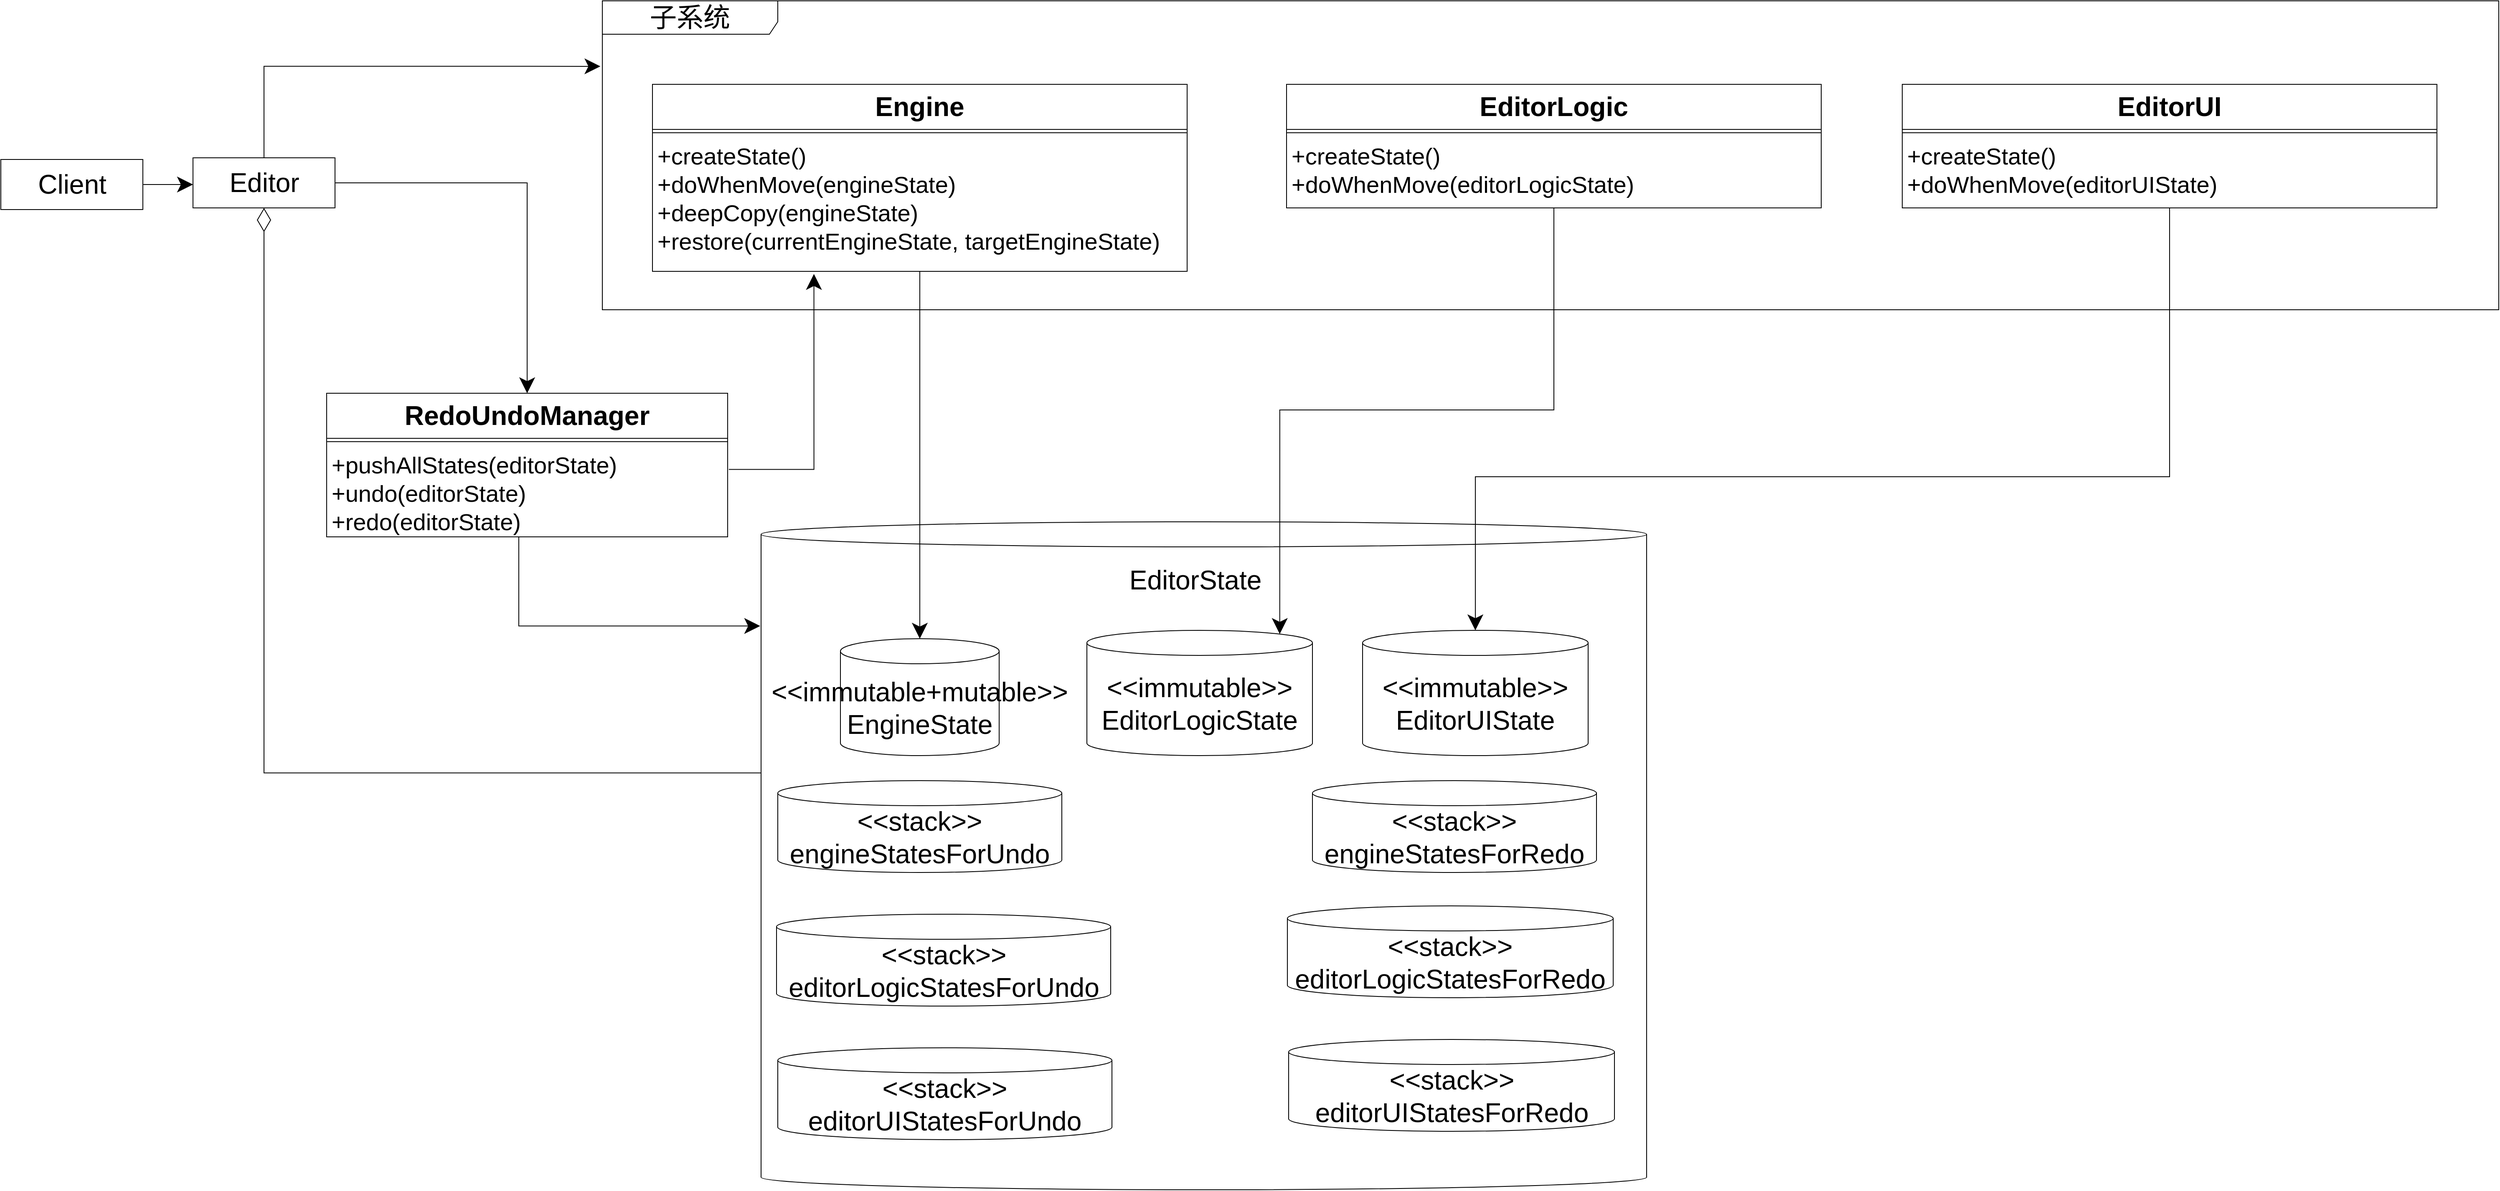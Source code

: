 <mxfile version="14.6.13" type="device"><diagram id="s9eSqb_BOawW_9Xoeaz8" name="第 1 页"><mxGraphModel dx="3987" dy="2434" grid="1" gridSize="10" guides="1" tooltips="1" connect="1" arrows="1" fold="1" page="1" pageScale="1" pageWidth="827" pageHeight="1169" math="0" shadow="0"><root><mxCell id="0"/><mxCell id="1" parent="0"/><mxCell id="5r_FkXxxbvr4db9L5hwZ-36" value="&lt;font style=&quot;font-size: 32px&quot;&gt;子系统&lt;/font&gt;" style="shape=umlFrame;whiteSpace=wrap;html=1;width=210;height=40;fontSize=32;" parent="1" vertex="1"><mxGeometry x="500" y="330" width="2270" height="370" as="geometry"/></mxCell><mxCell id="5r_FkXxxbvr4db9L5hwZ-1" value="" style="shape=cylinder3;whiteSpace=wrap;html=1;boundedLbl=1;backgroundOutline=1;size=15;" parent="1" vertex="1"><mxGeometry x="690" y="954" width="1060" height="800" as="geometry"/></mxCell><mxCell id="5r_FkXxxbvr4db9L5hwZ-2" value="" style="edgeStyle=orthogonalEdgeStyle;rounded=0;orthogonalLoop=1;jettySize=auto;html=1;endSize=16;startSize=16;" parent="1" source="5r_FkXxxbvr4db9L5hwZ-3" edge="1"><mxGeometry relative="1" as="geometry"><mxPoint x="10" y="550" as="targetPoint"/></mxGeometry></mxCell><mxCell id="5r_FkXxxbvr4db9L5hwZ-3" value="Client" style="html=1;fontSize=32;" parent="1" vertex="1"><mxGeometry x="-220" y="520.0" width="170" height="60" as="geometry"/></mxCell><mxCell id="5r_FkXxxbvr4db9L5hwZ-38" style="edgeStyle=orthogonalEdgeStyle;rounded=0;orthogonalLoop=1;jettySize=auto;html=1;entryX=0.302;entryY=1.019;entryDx=0;entryDy=0;entryPerimeter=0;startSize=16;endSize=16;exitX=1.003;exitY=0.266;exitDx=0;exitDy=0;exitPerimeter=0;" parent="1" source="5r_FkXxxbvr4db9L5hwZ-6" target="5r_FkXxxbvr4db9L5hwZ-13" edge="1"><mxGeometry relative="1" as="geometry"><Array as="points"><mxPoint x="753" y="891"/></Array></mxGeometry></mxCell><mxCell id="5r_FkXxxbvr4db9L5hwZ-39" style="edgeStyle=orthogonalEdgeStyle;rounded=0;orthogonalLoop=1;jettySize=auto;html=1;entryX=-0.001;entryY=0.156;entryDx=0;entryDy=0;entryPerimeter=0;startSize=16;endSize=16;" parent="1" source="5r_FkXxxbvr4db9L5hwZ-4" target="5r_FkXxxbvr4db9L5hwZ-1" edge="1"><mxGeometry relative="1" as="geometry"><Array as="points"><mxPoint x="400" y="1079"/></Array></mxGeometry></mxCell><mxCell id="5r_FkXxxbvr4db9L5hwZ-4" value="RedoUndoManager" style="swimlane;fontStyle=1;align=center;verticalAlign=top;childLayout=stackLayout;horizontal=1;startSize=54;horizontalStack=0;resizeParent=1;resizeParentMax=0;resizeLast=0;collapsible=1;marginBottom=0;fontSize=32;" parent="1" vertex="1"><mxGeometry x="170" y="800" width="480" height="172" as="geometry"/></mxCell><mxCell id="5r_FkXxxbvr4db9L5hwZ-5" value="" style="line;strokeWidth=1;fillColor=none;align=left;verticalAlign=middle;spacingTop=-1;spacingLeft=3;spacingRight=3;rotatable=0;labelPosition=right;points=[];portConstraint=eastwest;" parent="5r_FkXxxbvr4db9L5hwZ-4" vertex="1"><mxGeometry y="54" width="480" height="8" as="geometry"/></mxCell><mxCell id="5r_FkXxxbvr4db9L5hwZ-6" value="+pushAllStates(editorState)&#10;+undo(editorState)&#10;+redo(editorState)" style="text;strokeColor=none;fillColor=none;align=left;verticalAlign=top;spacingLeft=4;spacingRight=4;overflow=hidden;rotatable=0;points=[[0,0.5],[1,0.5]];portConstraint=eastwest;fontSize=28;" parent="5r_FkXxxbvr4db9L5hwZ-4" vertex="1"><mxGeometry y="62" width="480" height="110" as="geometry"/></mxCell><mxCell id="5r_FkXxxbvr4db9L5hwZ-7" value="&lt;font style=&quot;font-size: 32px&quot;&gt;&amp;lt;&amp;lt;immutable+mutable&amp;gt;&amp;gt;&lt;br&gt;EngineState&lt;/font&gt;" style="shape=cylinder3;whiteSpace=wrap;html=1;boundedLbl=1;backgroundOutline=1;size=15;" parent="1" vertex="1"><mxGeometry x="785" y="1094" width="190" height="140" as="geometry"/></mxCell><mxCell id="5r_FkXxxbvr4db9L5hwZ-8" style="edgeStyle=orthogonalEdgeStyle;rounded=0;orthogonalLoop=1;jettySize=auto;html=1;entryX=0;entryY=0.376;entryDx=0;entryDy=0;entryPerimeter=0;startSize=26;endSize=26;exitX=0.5;exitY=1;exitDx=0;exitDy=0;startArrow=diamondThin;startFill=0;endArrow=none;endFill=0;" parent="1" source="5r_FkXxxbvr4db9L5hwZ-29" target="5r_FkXxxbvr4db9L5hwZ-1" edge="1"><mxGeometry relative="1" as="geometry"><mxPoint x="768.6" y="760" as="sourcePoint"/><mxPoint x="480" y="-471.44" as="targetPoint"/></mxGeometry></mxCell><mxCell id="5r_FkXxxbvr4db9L5hwZ-9" value="&lt;font style=&quot;font-size: 32px&quot;&gt;&amp;lt;&amp;lt;immutable&amp;gt;&amp;gt;&lt;br&gt;EditorLogicState&lt;/font&gt;" style="shape=cylinder3;whiteSpace=wrap;html=1;boundedLbl=1;backgroundOutline=1;size=15;" parent="1" vertex="1"><mxGeometry x="1080" y="1084" width="270" height="150" as="geometry"/></mxCell><mxCell id="5r_FkXxxbvr4db9L5hwZ-10" value="&lt;font style=&quot;font-size: 32px&quot;&gt;&amp;lt;&amp;lt;immutable&amp;gt;&amp;gt;&lt;br&gt;EditorUIState&lt;/font&gt;" style="shape=cylinder3;whiteSpace=wrap;html=1;boundedLbl=1;backgroundOutline=1;size=15;" parent="1" vertex="1"><mxGeometry x="1410" y="1084" width="270" height="150" as="geometry"/></mxCell><mxCell id="5r_FkXxxbvr4db9L5hwZ-30" style="edgeStyle=orthogonalEdgeStyle;rounded=0;orthogonalLoop=1;jettySize=auto;html=1;entryX=0.5;entryY=0;entryDx=0;entryDy=0;entryPerimeter=0;endSize=16;startSize=16;" parent="1" source="5r_FkXxxbvr4db9L5hwZ-11" target="5r_FkXxxbvr4db9L5hwZ-7" edge="1"><mxGeometry relative="1" as="geometry"/></mxCell><mxCell id="5r_FkXxxbvr4db9L5hwZ-11" value="Engine" style="swimlane;fontStyle=1;align=center;verticalAlign=top;childLayout=stackLayout;horizontal=1;startSize=54;horizontalStack=0;resizeParent=1;resizeParentMax=0;resizeLast=0;collapsible=1;marginBottom=0;fontSize=32;" parent="1" vertex="1"><mxGeometry x="560" y="430" width="640" height="224" as="geometry"/></mxCell><mxCell id="5r_FkXxxbvr4db9L5hwZ-12" value="" style="line;strokeWidth=1;fillColor=none;align=left;verticalAlign=middle;spacingTop=-1;spacingLeft=3;spacingRight=3;rotatable=0;labelPosition=right;points=[];portConstraint=eastwest;" parent="5r_FkXxxbvr4db9L5hwZ-11" vertex="1"><mxGeometry y="54" width="640" height="8" as="geometry"/></mxCell><mxCell id="5r_FkXxxbvr4db9L5hwZ-13" value="+createState()&#10;+doWhenMove(engineState)&#10;+deepCopy(engineState)&#10;+restore(currentEngineState, targetEngineState)" style="text;strokeColor=none;fillColor=none;align=left;verticalAlign=top;spacingLeft=4;spacingRight=4;overflow=hidden;rotatable=0;points=[[0,0.5],[1,0.5]];portConstraint=eastwest;fontSize=28;" parent="5r_FkXxxbvr4db9L5hwZ-11" vertex="1"><mxGeometry y="62" width="640" height="162" as="geometry"/></mxCell><mxCell id="5r_FkXxxbvr4db9L5hwZ-31" style="edgeStyle=orthogonalEdgeStyle;rounded=0;orthogonalLoop=1;jettySize=auto;html=1;startSize=16;endSize=16;entryX=0.855;entryY=0;entryDx=0;entryDy=4.35;entryPerimeter=0;" parent="1" source="5r_FkXxxbvr4db9L5hwZ-14" target="5r_FkXxxbvr4db9L5hwZ-9" edge="1"><mxGeometry relative="1" as="geometry"><Array as="points"><mxPoint x="1639" y="820"/><mxPoint x="1311" y="820"/></Array></mxGeometry></mxCell><mxCell id="5r_FkXxxbvr4db9L5hwZ-14" value="EditorLogic" style="swimlane;fontStyle=1;align=center;verticalAlign=top;childLayout=stackLayout;horizontal=1;startSize=54;horizontalStack=0;resizeParent=1;resizeParentMax=0;resizeLast=0;collapsible=1;marginBottom=0;fontSize=32;" parent="1" vertex="1"><mxGeometry x="1319" y="430" width="640" height="148" as="geometry"/></mxCell><mxCell id="5r_FkXxxbvr4db9L5hwZ-15" value="" style="line;strokeWidth=1;fillColor=none;align=left;verticalAlign=middle;spacingTop=-1;spacingLeft=3;spacingRight=3;rotatable=0;labelPosition=right;points=[];portConstraint=eastwest;" parent="5r_FkXxxbvr4db9L5hwZ-14" vertex="1"><mxGeometry y="54" width="640" height="8" as="geometry"/></mxCell><mxCell id="5r_FkXxxbvr4db9L5hwZ-16" value="+createState()&#10;+doWhenMove(editorLogicState)&#10;" style="text;strokeColor=none;fillColor=none;align=left;verticalAlign=top;spacingLeft=4;spacingRight=4;overflow=hidden;rotatable=0;points=[[0,0.5],[1,0.5]];portConstraint=eastwest;fontSize=28;" parent="5r_FkXxxbvr4db9L5hwZ-14" vertex="1"><mxGeometry y="62" width="640" height="86" as="geometry"/></mxCell><mxCell id="5r_FkXxxbvr4db9L5hwZ-32" style="edgeStyle=orthogonalEdgeStyle;rounded=0;orthogonalLoop=1;jettySize=auto;html=1;startSize=16;endSize=16;entryX=0.5;entryY=0;entryDx=0;entryDy=0;entryPerimeter=0;" parent="1" source="5r_FkXxxbvr4db9L5hwZ-17" target="5r_FkXxxbvr4db9L5hwZ-10" edge="1"><mxGeometry relative="1" as="geometry"><Array as="points"><mxPoint x="2376" y="900"/><mxPoint x="1545" y="900"/></Array></mxGeometry></mxCell><mxCell id="5r_FkXxxbvr4db9L5hwZ-17" value="EditorUI" style="swimlane;fontStyle=1;align=center;verticalAlign=top;childLayout=stackLayout;horizontal=1;startSize=54;horizontalStack=0;resizeParent=1;resizeParentMax=0;resizeLast=0;collapsible=1;marginBottom=0;fontSize=32;" parent="1" vertex="1"><mxGeometry x="2056" y="430" width="640" height="148" as="geometry"/></mxCell><mxCell id="5r_FkXxxbvr4db9L5hwZ-18" value="" style="line;strokeWidth=1;fillColor=none;align=left;verticalAlign=middle;spacingTop=-1;spacingLeft=3;spacingRight=3;rotatable=0;labelPosition=right;points=[];portConstraint=eastwest;" parent="5r_FkXxxbvr4db9L5hwZ-17" vertex="1"><mxGeometry y="54" width="640" height="8" as="geometry"/></mxCell><mxCell id="5r_FkXxxbvr4db9L5hwZ-19" value="+createState()&#10;+doWhenMove(editorUIState)&#10;" style="text;strokeColor=none;fillColor=none;align=left;verticalAlign=top;spacingLeft=4;spacingRight=4;overflow=hidden;rotatable=0;points=[[0,0.5],[1,0.5]];portConstraint=eastwest;fontSize=28;" parent="5r_FkXxxbvr4db9L5hwZ-17" vertex="1"><mxGeometry y="62" width="640" height="86" as="geometry"/></mxCell><mxCell id="5r_FkXxxbvr4db9L5hwZ-20" value="&lt;font style=&quot;font-size: 32px&quot;&gt;EditorState&lt;/font&gt;" style="text;html=1;strokeColor=none;fillColor=none;align=center;verticalAlign=middle;whiteSpace=wrap;rounded=0;" parent="1" vertex="1"><mxGeometry x="1190" y="1004" width="40" height="40" as="geometry"/></mxCell><mxCell id="5r_FkXxxbvr4db9L5hwZ-21" value="&lt;span style=&quot;font-size: 32px ; text-align: left&quot;&gt;&amp;lt;&amp;lt;stack&amp;gt;&amp;gt;&lt;br&gt;engineStatesForUndo&lt;/span&gt;" style="shape=cylinder3;whiteSpace=wrap;html=1;boundedLbl=1;backgroundOutline=1;size=15;" parent="1" vertex="1"><mxGeometry x="710" y="1264" width="340" height="110" as="geometry"/></mxCell><mxCell id="5r_FkXxxbvr4db9L5hwZ-22" value="&lt;span style=&quot;font-size: 32px ; text-align: left&quot;&gt;&amp;lt;&amp;lt;stack&amp;gt;&amp;gt;&lt;br&gt;engineStatesForRedo&lt;/span&gt;" style="shape=cylinder3;whiteSpace=wrap;html=1;boundedLbl=1;backgroundOutline=1;size=15;" parent="1" vertex="1"><mxGeometry x="1350" y="1264" width="340" height="110" as="geometry"/></mxCell><mxCell id="5r_FkXxxbvr4db9L5hwZ-23" value="&lt;span style=&quot;font-size: 32px ; text-align: left&quot;&gt;&amp;lt;&amp;lt;stack&amp;gt;&amp;gt;&lt;br&gt;editorLogicStatesForUndo&lt;/span&gt;" style="shape=cylinder3;whiteSpace=wrap;html=1;boundedLbl=1;backgroundOutline=1;size=15;" parent="1" vertex="1"><mxGeometry x="708.5" y="1424" width="400" height="110" as="geometry"/></mxCell><mxCell id="5r_FkXxxbvr4db9L5hwZ-24" value="&lt;span style=&quot;font-size: 32px ; text-align: left&quot;&gt;&amp;lt;&amp;lt;stack&amp;gt;&amp;gt;&lt;br&gt;editorLogicStatesForRedo&lt;/span&gt;" style="shape=cylinder3;whiteSpace=wrap;html=1;boundedLbl=1;backgroundOutline=1;size=15;" parent="1" vertex="1"><mxGeometry x="1320" y="1414" width="390" height="110" as="geometry"/></mxCell><mxCell id="5r_FkXxxbvr4db9L5hwZ-25" value="&lt;span style=&quot;font-size: 32px ; text-align: left&quot;&gt;&amp;lt;&amp;lt;stack&amp;gt;&amp;gt;&lt;br&gt;editorUIStatesForUndo&lt;/span&gt;" style="shape=cylinder3;whiteSpace=wrap;html=1;boundedLbl=1;backgroundOutline=1;size=15;" parent="1" vertex="1"><mxGeometry x="710" y="1584" width="400" height="110" as="geometry"/></mxCell><mxCell id="5r_FkXxxbvr4db9L5hwZ-26" value="&lt;span style=&quot;font-size: 32px ; text-align: left&quot;&gt;&amp;lt;&amp;lt;stack&amp;gt;&amp;gt;&lt;br&gt;editorUIStatesForRedo&lt;/span&gt;" style="shape=cylinder3;whiteSpace=wrap;html=1;boundedLbl=1;backgroundOutline=1;size=15;" parent="1" vertex="1"><mxGeometry x="1321.5" y="1574" width="390" height="110" as="geometry"/></mxCell><mxCell id="5r_FkXxxbvr4db9L5hwZ-37" style="edgeStyle=orthogonalEdgeStyle;rounded=0;orthogonalLoop=1;jettySize=auto;html=1;entryX=-0.001;entryY=0.212;entryDx=0;entryDy=0;entryPerimeter=0;startSize=16;endSize=16;exitX=0.5;exitY=0;exitDx=0;exitDy=0;" parent="1" source="5r_FkXxxbvr4db9L5hwZ-29" target="5r_FkXxxbvr4db9L5hwZ-36" edge="1"><mxGeometry relative="1" as="geometry"/></mxCell><mxCell id="5r_FkXxxbvr4db9L5hwZ-40" style="edgeStyle=orthogonalEdgeStyle;rounded=0;orthogonalLoop=1;jettySize=auto;html=1;startSize=16;endSize=16;exitX=1;exitY=0.5;exitDx=0;exitDy=0;" parent="1" source="5r_FkXxxbvr4db9L5hwZ-29" target="5r_FkXxxbvr4db9L5hwZ-4" edge="1"><mxGeometry relative="1" as="geometry"/></mxCell><mxCell id="5r_FkXxxbvr4db9L5hwZ-29" value="Editor" style="html=1;fontSize=32;" parent="1" vertex="1"><mxGeometry x="10" y="518.0" width="170" height="60" as="geometry"/></mxCell></root></mxGraphModel></diagram></mxfile>